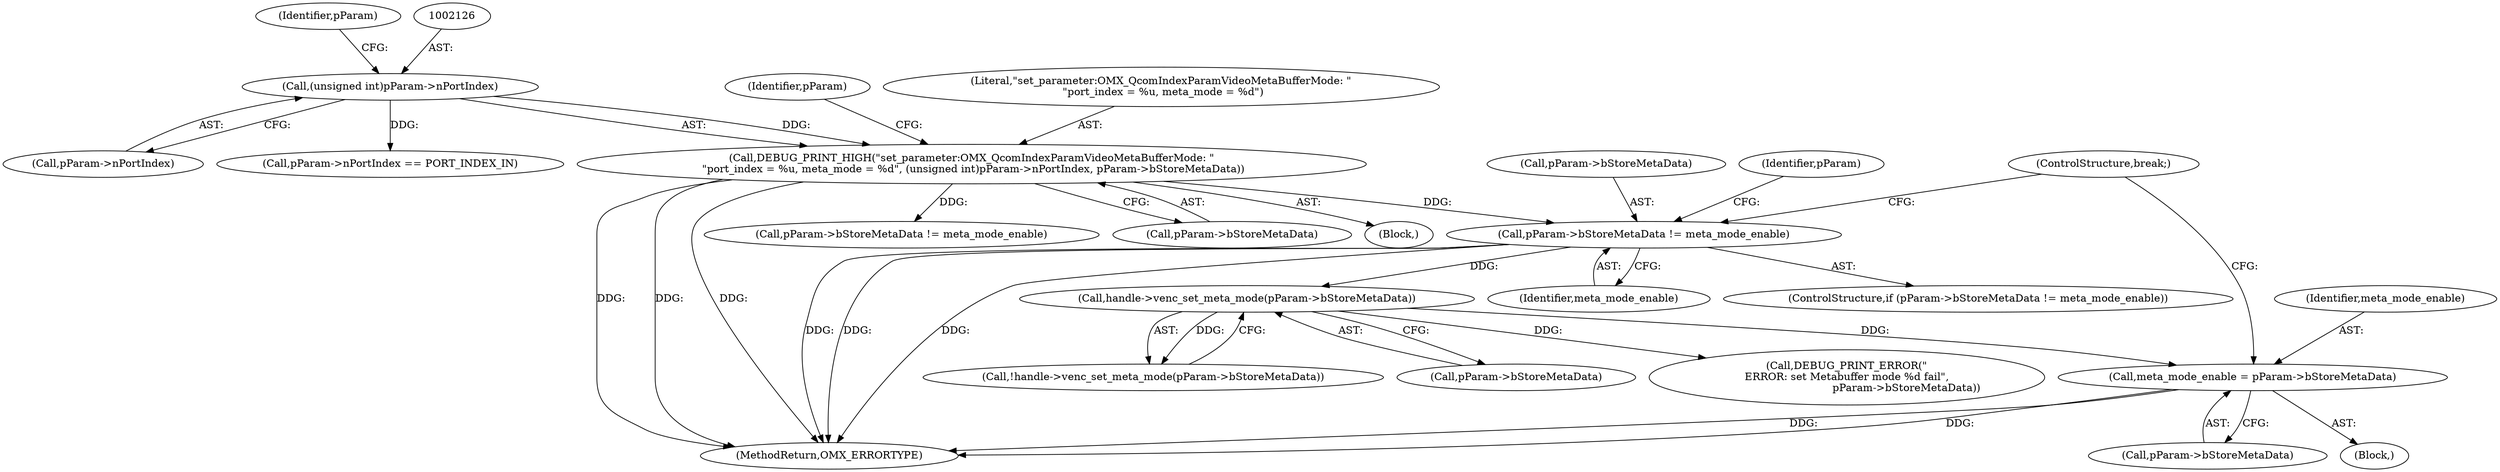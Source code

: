 digraph "0_Android_560ccdb509a7b86186fac0fce1b25bd9a3e6a6e8_7@pointer" {
"1002237" [label="(Call,meta_mode_enable = pParam->bStoreMetaData)"];
"1002225" [label="(Call,handle->venc_set_meta_mode(pParam->bStoreMetaData))"];
"1002217" [label="(Call,pParam->bStoreMetaData != meta_mode_enable)"];
"1002123" [label="(Call,DEBUG_PRINT_HIGH(\"set_parameter:OMX_QcomIndexParamVideoMetaBufferMode: \"\n \"port_index = %u, meta_mode = %d\", (unsigned int)pParam->nPortIndex, pParam->bStoreMetaData))"];
"1002125" [label="(Call,(unsigned int)pParam->nPortIndex)"];
"1002227" [label="(Identifier,pParam)"];
"1002230" [label="(Call,DEBUG_PRINT_ERROR(\"\nERROR: set Metabuffer mode %d fail\",\n                                    pParam->bStoreMetaData))"];
"1002237" [label="(Call,meta_mode_enable = pParam->bStoreMetaData)"];
"1002124" [label="(Literal,\"set_parameter:OMX_QcomIndexParamVideoMetaBufferMode: \"\n \"port_index = %u, meta_mode = %d\")"];
"1002224" [label="(Call,!handle->venc_set_meta_mode(pParam->bStoreMetaData))"];
"1002221" [label="(Identifier,meta_mode_enable)"];
"1002216" [label="(ControlStructure,if (pParam->bStoreMetaData != meta_mode_enable))"];
"1002222" [label="(Block,)"];
"1002131" [label="(Identifier,pParam)"];
"1002136" [label="(Identifier,pParam)"];
"1002238" [label="(Identifier,meta_mode_enable)"];
"1002127" [label="(Call,pParam->nPortIndex)"];
"1002239" [label="(Call,pParam->bStoreMetaData)"];
"1002123" [label="(Call,DEBUG_PRINT_HIGH(\"set_parameter:OMX_QcomIndexParamVideoMetaBufferMode: \"\n \"port_index = %u, meta_mode = %d\", (unsigned int)pParam->nPortIndex, pParam->bStoreMetaData))"];
"1002125" [label="(Call,(unsigned int)pParam->nPortIndex)"];
"1002141" [label="(Call,pParam->bStoreMetaData != meta_mode_enable)"];
"1002226" [label="(Call,pParam->bStoreMetaData)"];
"1002130" [label="(Call,pParam->bStoreMetaData)"];
"1002134" [label="(Call,pParam->nPortIndex == PORT_INDEX_IN)"];
"1002225" [label="(Call,handle->venc_set_meta_mode(pParam->bStoreMetaData))"];
"1002113" [label="(Block,)"];
"1002249" [label="(ControlStructure,break;)"];
"1002217" [label="(Call,pParam->bStoreMetaData != meta_mode_enable)"];
"1002218" [label="(Call,pParam->bStoreMetaData)"];
"1002913" [label="(MethodReturn,OMX_ERRORTYPE)"];
"1002237" -> "1002222"  [label="AST: "];
"1002237" -> "1002239"  [label="CFG: "];
"1002238" -> "1002237"  [label="AST: "];
"1002239" -> "1002237"  [label="AST: "];
"1002249" -> "1002237"  [label="CFG: "];
"1002237" -> "1002913"  [label="DDG: "];
"1002237" -> "1002913"  [label="DDG: "];
"1002225" -> "1002237"  [label="DDG: "];
"1002225" -> "1002224"  [label="AST: "];
"1002225" -> "1002226"  [label="CFG: "];
"1002226" -> "1002225"  [label="AST: "];
"1002224" -> "1002225"  [label="CFG: "];
"1002225" -> "1002224"  [label="DDG: "];
"1002217" -> "1002225"  [label="DDG: "];
"1002225" -> "1002230"  [label="DDG: "];
"1002217" -> "1002216"  [label="AST: "];
"1002217" -> "1002221"  [label="CFG: "];
"1002218" -> "1002217"  [label="AST: "];
"1002221" -> "1002217"  [label="AST: "];
"1002227" -> "1002217"  [label="CFG: "];
"1002249" -> "1002217"  [label="CFG: "];
"1002217" -> "1002913"  [label="DDG: "];
"1002217" -> "1002913"  [label="DDG: "];
"1002217" -> "1002913"  [label="DDG: "];
"1002123" -> "1002217"  [label="DDG: "];
"1002123" -> "1002113"  [label="AST: "];
"1002123" -> "1002130"  [label="CFG: "];
"1002124" -> "1002123"  [label="AST: "];
"1002125" -> "1002123"  [label="AST: "];
"1002130" -> "1002123"  [label="AST: "];
"1002136" -> "1002123"  [label="CFG: "];
"1002123" -> "1002913"  [label="DDG: "];
"1002123" -> "1002913"  [label="DDG: "];
"1002123" -> "1002913"  [label="DDG: "];
"1002125" -> "1002123"  [label="DDG: "];
"1002123" -> "1002141"  [label="DDG: "];
"1002125" -> "1002127"  [label="CFG: "];
"1002126" -> "1002125"  [label="AST: "];
"1002127" -> "1002125"  [label="AST: "];
"1002131" -> "1002125"  [label="CFG: "];
"1002125" -> "1002134"  [label="DDG: "];
}
